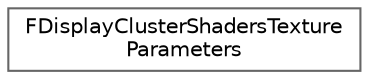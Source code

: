 digraph "Graphical Class Hierarchy"
{
 // INTERACTIVE_SVG=YES
 // LATEX_PDF_SIZE
  bgcolor="transparent";
  edge [fontname=Helvetica,fontsize=10,labelfontname=Helvetica,labelfontsize=10];
  node [fontname=Helvetica,fontsize=10,shape=box,height=0.2,width=0.4];
  rankdir="LR";
  Node0 [id="Node000000",label="FDisplayClusterShadersTexture\lParameters",height=0.2,width=0.4,color="grey40", fillcolor="white", style="filled",URL="$d4/d02/structFDisplayClusterShadersTextureParameters.html",tooltip=" "];
}
